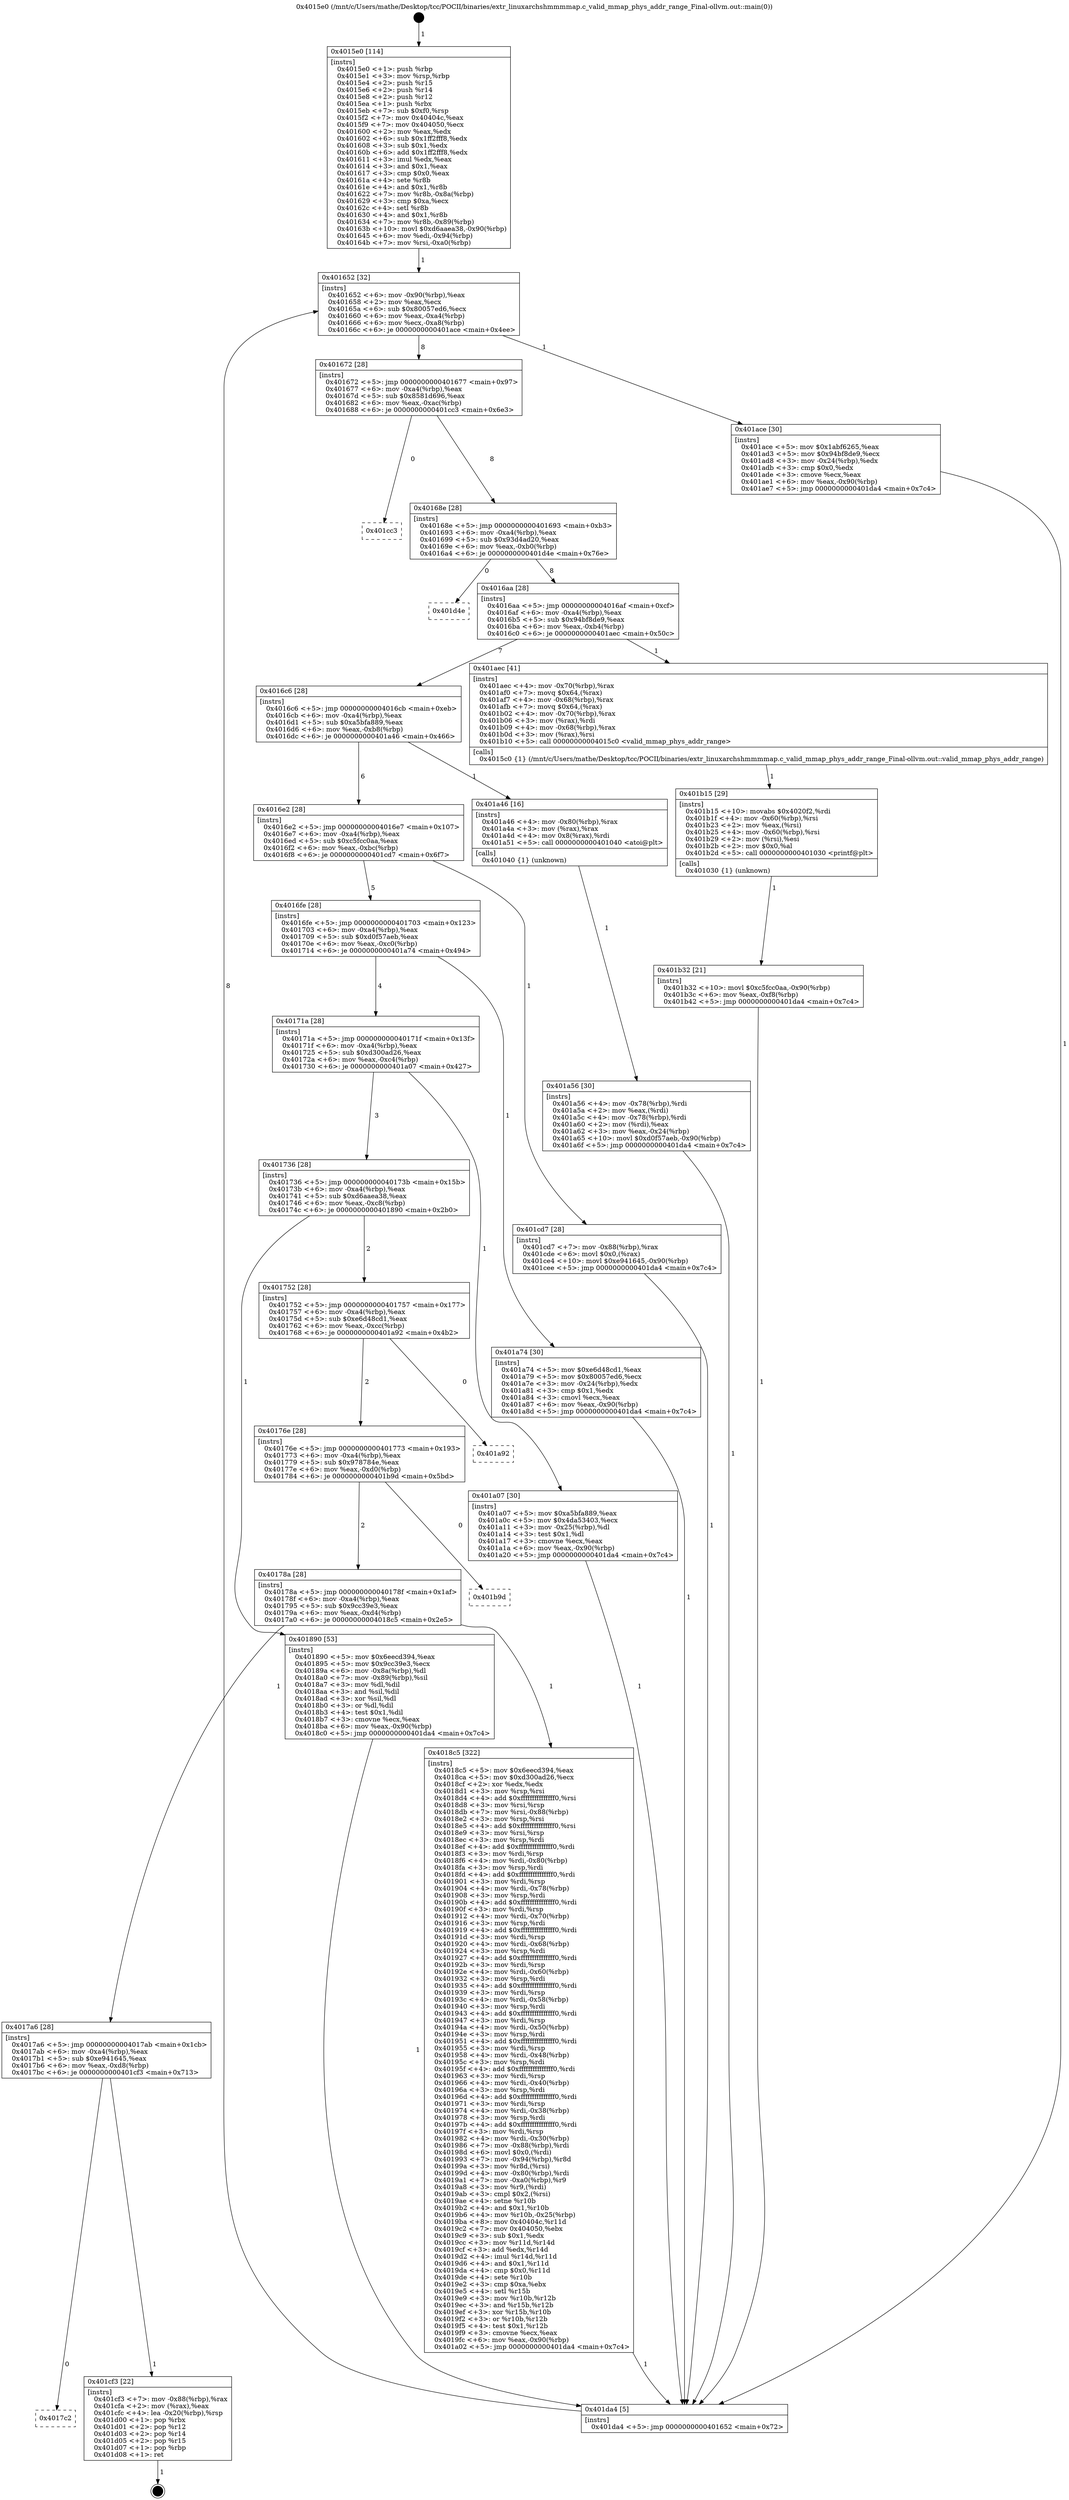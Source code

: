 digraph "0x4015e0" {
  label = "0x4015e0 (/mnt/c/Users/mathe/Desktop/tcc/POCII/binaries/extr_linuxarchshmmmmap.c_valid_mmap_phys_addr_range_Final-ollvm.out::main(0))"
  labelloc = "t"
  node[shape=record]

  Entry [label="",width=0.3,height=0.3,shape=circle,fillcolor=black,style=filled]
  "0x401652" [label="{
     0x401652 [32]\l
     | [instrs]\l
     &nbsp;&nbsp;0x401652 \<+6\>: mov -0x90(%rbp),%eax\l
     &nbsp;&nbsp;0x401658 \<+2\>: mov %eax,%ecx\l
     &nbsp;&nbsp;0x40165a \<+6\>: sub $0x80057ed6,%ecx\l
     &nbsp;&nbsp;0x401660 \<+6\>: mov %eax,-0xa4(%rbp)\l
     &nbsp;&nbsp;0x401666 \<+6\>: mov %ecx,-0xa8(%rbp)\l
     &nbsp;&nbsp;0x40166c \<+6\>: je 0000000000401ace \<main+0x4ee\>\l
  }"]
  "0x401ace" [label="{
     0x401ace [30]\l
     | [instrs]\l
     &nbsp;&nbsp;0x401ace \<+5\>: mov $0x1abf6265,%eax\l
     &nbsp;&nbsp;0x401ad3 \<+5\>: mov $0x94bf8de9,%ecx\l
     &nbsp;&nbsp;0x401ad8 \<+3\>: mov -0x24(%rbp),%edx\l
     &nbsp;&nbsp;0x401adb \<+3\>: cmp $0x0,%edx\l
     &nbsp;&nbsp;0x401ade \<+3\>: cmove %ecx,%eax\l
     &nbsp;&nbsp;0x401ae1 \<+6\>: mov %eax,-0x90(%rbp)\l
     &nbsp;&nbsp;0x401ae7 \<+5\>: jmp 0000000000401da4 \<main+0x7c4\>\l
  }"]
  "0x401672" [label="{
     0x401672 [28]\l
     | [instrs]\l
     &nbsp;&nbsp;0x401672 \<+5\>: jmp 0000000000401677 \<main+0x97\>\l
     &nbsp;&nbsp;0x401677 \<+6\>: mov -0xa4(%rbp),%eax\l
     &nbsp;&nbsp;0x40167d \<+5\>: sub $0x8581d696,%eax\l
     &nbsp;&nbsp;0x401682 \<+6\>: mov %eax,-0xac(%rbp)\l
     &nbsp;&nbsp;0x401688 \<+6\>: je 0000000000401cc3 \<main+0x6e3\>\l
  }"]
  Exit [label="",width=0.3,height=0.3,shape=circle,fillcolor=black,style=filled,peripheries=2]
  "0x401cc3" [label="{
     0x401cc3\l
  }", style=dashed]
  "0x40168e" [label="{
     0x40168e [28]\l
     | [instrs]\l
     &nbsp;&nbsp;0x40168e \<+5\>: jmp 0000000000401693 \<main+0xb3\>\l
     &nbsp;&nbsp;0x401693 \<+6\>: mov -0xa4(%rbp),%eax\l
     &nbsp;&nbsp;0x401699 \<+5\>: sub $0x93d4ad20,%eax\l
     &nbsp;&nbsp;0x40169e \<+6\>: mov %eax,-0xb0(%rbp)\l
     &nbsp;&nbsp;0x4016a4 \<+6\>: je 0000000000401d4e \<main+0x76e\>\l
  }"]
  "0x4017c2" [label="{
     0x4017c2\l
  }", style=dashed]
  "0x401d4e" [label="{
     0x401d4e\l
  }", style=dashed]
  "0x4016aa" [label="{
     0x4016aa [28]\l
     | [instrs]\l
     &nbsp;&nbsp;0x4016aa \<+5\>: jmp 00000000004016af \<main+0xcf\>\l
     &nbsp;&nbsp;0x4016af \<+6\>: mov -0xa4(%rbp),%eax\l
     &nbsp;&nbsp;0x4016b5 \<+5\>: sub $0x94bf8de9,%eax\l
     &nbsp;&nbsp;0x4016ba \<+6\>: mov %eax,-0xb4(%rbp)\l
     &nbsp;&nbsp;0x4016c0 \<+6\>: je 0000000000401aec \<main+0x50c\>\l
  }"]
  "0x401cf3" [label="{
     0x401cf3 [22]\l
     | [instrs]\l
     &nbsp;&nbsp;0x401cf3 \<+7\>: mov -0x88(%rbp),%rax\l
     &nbsp;&nbsp;0x401cfa \<+2\>: mov (%rax),%eax\l
     &nbsp;&nbsp;0x401cfc \<+4\>: lea -0x20(%rbp),%rsp\l
     &nbsp;&nbsp;0x401d00 \<+1\>: pop %rbx\l
     &nbsp;&nbsp;0x401d01 \<+2\>: pop %r12\l
     &nbsp;&nbsp;0x401d03 \<+2\>: pop %r14\l
     &nbsp;&nbsp;0x401d05 \<+2\>: pop %r15\l
     &nbsp;&nbsp;0x401d07 \<+1\>: pop %rbp\l
     &nbsp;&nbsp;0x401d08 \<+1\>: ret\l
  }"]
  "0x401aec" [label="{
     0x401aec [41]\l
     | [instrs]\l
     &nbsp;&nbsp;0x401aec \<+4\>: mov -0x70(%rbp),%rax\l
     &nbsp;&nbsp;0x401af0 \<+7\>: movq $0x64,(%rax)\l
     &nbsp;&nbsp;0x401af7 \<+4\>: mov -0x68(%rbp),%rax\l
     &nbsp;&nbsp;0x401afb \<+7\>: movq $0x64,(%rax)\l
     &nbsp;&nbsp;0x401b02 \<+4\>: mov -0x70(%rbp),%rax\l
     &nbsp;&nbsp;0x401b06 \<+3\>: mov (%rax),%rdi\l
     &nbsp;&nbsp;0x401b09 \<+4\>: mov -0x68(%rbp),%rax\l
     &nbsp;&nbsp;0x401b0d \<+3\>: mov (%rax),%rsi\l
     &nbsp;&nbsp;0x401b10 \<+5\>: call 00000000004015c0 \<valid_mmap_phys_addr_range\>\l
     | [calls]\l
     &nbsp;&nbsp;0x4015c0 \{1\} (/mnt/c/Users/mathe/Desktop/tcc/POCII/binaries/extr_linuxarchshmmmmap.c_valid_mmap_phys_addr_range_Final-ollvm.out::valid_mmap_phys_addr_range)\l
  }"]
  "0x4016c6" [label="{
     0x4016c6 [28]\l
     | [instrs]\l
     &nbsp;&nbsp;0x4016c6 \<+5\>: jmp 00000000004016cb \<main+0xeb\>\l
     &nbsp;&nbsp;0x4016cb \<+6\>: mov -0xa4(%rbp),%eax\l
     &nbsp;&nbsp;0x4016d1 \<+5\>: sub $0xa5bfa889,%eax\l
     &nbsp;&nbsp;0x4016d6 \<+6\>: mov %eax,-0xb8(%rbp)\l
     &nbsp;&nbsp;0x4016dc \<+6\>: je 0000000000401a46 \<main+0x466\>\l
  }"]
  "0x401b32" [label="{
     0x401b32 [21]\l
     | [instrs]\l
     &nbsp;&nbsp;0x401b32 \<+10\>: movl $0xc5fcc0aa,-0x90(%rbp)\l
     &nbsp;&nbsp;0x401b3c \<+6\>: mov %eax,-0xf8(%rbp)\l
     &nbsp;&nbsp;0x401b42 \<+5\>: jmp 0000000000401da4 \<main+0x7c4\>\l
  }"]
  "0x401a46" [label="{
     0x401a46 [16]\l
     | [instrs]\l
     &nbsp;&nbsp;0x401a46 \<+4\>: mov -0x80(%rbp),%rax\l
     &nbsp;&nbsp;0x401a4a \<+3\>: mov (%rax),%rax\l
     &nbsp;&nbsp;0x401a4d \<+4\>: mov 0x8(%rax),%rdi\l
     &nbsp;&nbsp;0x401a51 \<+5\>: call 0000000000401040 \<atoi@plt\>\l
     | [calls]\l
     &nbsp;&nbsp;0x401040 \{1\} (unknown)\l
  }"]
  "0x4016e2" [label="{
     0x4016e2 [28]\l
     | [instrs]\l
     &nbsp;&nbsp;0x4016e2 \<+5\>: jmp 00000000004016e7 \<main+0x107\>\l
     &nbsp;&nbsp;0x4016e7 \<+6\>: mov -0xa4(%rbp),%eax\l
     &nbsp;&nbsp;0x4016ed \<+5\>: sub $0xc5fcc0aa,%eax\l
     &nbsp;&nbsp;0x4016f2 \<+6\>: mov %eax,-0xbc(%rbp)\l
     &nbsp;&nbsp;0x4016f8 \<+6\>: je 0000000000401cd7 \<main+0x6f7\>\l
  }"]
  "0x401b15" [label="{
     0x401b15 [29]\l
     | [instrs]\l
     &nbsp;&nbsp;0x401b15 \<+10\>: movabs $0x4020f2,%rdi\l
     &nbsp;&nbsp;0x401b1f \<+4\>: mov -0x60(%rbp),%rsi\l
     &nbsp;&nbsp;0x401b23 \<+2\>: mov %eax,(%rsi)\l
     &nbsp;&nbsp;0x401b25 \<+4\>: mov -0x60(%rbp),%rsi\l
     &nbsp;&nbsp;0x401b29 \<+2\>: mov (%rsi),%esi\l
     &nbsp;&nbsp;0x401b2b \<+2\>: mov $0x0,%al\l
     &nbsp;&nbsp;0x401b2d \<+5\>: call 0000000000401030 \<printf@plt\>\l
     | [calls]\l
     &nbsp;&nbsp;0x401030 \{1\} (unknown)\l
  }"]
  "0x401cd7" [label="{
     0x401cd7 [28]\l
     | [instrs]\l
     &nbsp;&nbsp;0x401cd7 \<+7\>: mov -0x88(%rbp),%rax\l
     &nbsp;&nbsp;0x401cde \<+6\>: movl $0x0,(%rax)\l
     &nbsp;&nbsp;0x401ce4 \<+10\>: movl $0xe941645,-0x90(%rbp)\l
     &nbsp;&nbsp;0x401cee \<+5\>: jmp 0000000000401da4 \<main+0x7c4\>\l
  }"]
  "0x4016fe" [label="{
     0x4016fe [28]\l
     | [instrs]\l
     &nbsp;&nbsp;0x4016fe \<+5\>: jmp 0000000000401703 \<main+0x123\>\l
     &nbsp;&nbsp;0x401703 \<+6\>: mov -0xa4(%rbp),%eax\l
     &nbsp;&nbsp;0x401709 \<+5\>: sub $0xd0f57aeb,%eax\l
     &nbsp;&nbsp;0x40170e \<+6\>: mov %eax,-0xc0(%rbp)\l
     &nbsp;&nbsp;0x401714 \<+6\>: je 0000000000401a74 \<main+0x494\>\l
  }"]
  "0x401a56" [label="{
     0x401a56 [30]\l
     | [instrs]\l
     &nbsp;&nbsp;0x401a56 \<+4\>: mov -0x78(%rbp),%rdi\l
     &nbsp;&nbsp;0x401a5a \<+2\>: mov %eax,(%rdi)\l
     &nbsp;&nbsp;0x401a5c \<+4\>: mov -0x78(%rbp),%rdi\l
     &nbsp;&nbsp;0x401a60 \<+2\>: mov (%rdi),%eax\l
     &nbsp;&nbsp;0x401a62 \<+3\>: mov %eax,-0x24(%rbp)\l
     &nbsp;&nbsp;0x401a65 \<+10\>: movl $0xd0f57aeb,-0x90(%rbp)\l
     &nbsp;&nbsp;0x401a6f \<+5\>: jmp 0000000000401da4 \<main+0x7c4\>\l
  }"]
  "0x401a74" [label="{
     0x401a74 [30]\l
     | [instrs]\l
     &nbsp;&nbsp;0x401a74 \<+5\>: mov $0xe6d48cd1,%eax\l
     &nbsp;&nbsp;0x401a79 \<+5\>: mov $0x80057ed6,%ecx\l
     &nbsp;&nbsp;0x401a7e \<+3\>: mov -0x24(%rbp),%edx\l
     &nbsp;&nbsp;0x401a81 \<+3\>: cmp $0x1,%edx\l
     &nbsp;&nbsp;0x401a84 \<+3\>: cmovl %ecx,%eax\l
     &nbsp;&nbsp;0x401a87 \<+6\>: mov %eax,-0x90(%rbp)\l
     &nbsp;&nbsp;0x401a8d \<+5\>: jmp 0000000000401da4 \<main+0x7c4\>\l
  }"]
  "0x40171a" [label="{
     0x40171a [28]\l
     | [instrs]\l
     &nbsp;&nbsp;0x40171a \<+5\>: jmp 000000000040171f \<main+0x13f\>\l
     &nbsp;&nbsp;0x40171f \<+6\>: mov -0xa4(%rbp),%eax\l
     &nbsp;&nbsp;0x401725 \<+5\>: sub $0xd300ad26,%eax\l
     &nbsp;&nbsp;0x40172a \<+6\>: mov %eax,-0xc4(%rbp)\l
     &nbsp;&nbsp;0x401730 \<+6\>: je 0000000000401a07 \<main+0x427\>\l
  }"]
  "0x4017a6" [label="{
     0x4017a6 [28]\l
     | [instrs]\l
     &nbsp;&nbsp;0x4017a6 \<+5\>: jmp 00000000004017ab \<main+0x1cb\>\l
     &nbsp;&nbsp;0x4017ab \<+6\>: mov -0xa4(%rbp),%eax\l
     &nbsp;&nbsp;0x4017b1 \<+5\>: sub $0xe941645,%eax\l
     &nbsp;&nbsp;0x4017b6 \<+6\>: mov %eax,-0xd8(%rbp)\l
     &nbsp;&nbsp;0x4017bc \<+6\>: je 0000000000401cf3 \<main+0x713\>\l
  }"]
  "0x401a07" [label="{
     0x401a07 [30]\l
     | [instrs]\l
     &nbsp;&nbsp;0x401a07 \<+5\>: mov $0xa5bfa889,%eax\l
     &nbsp;&nbsp;0x401a0c \<+5\>: mov $0x4da53403,%ecx\l
     &nbsp;&nbsp;0x401a11 \<+3\>: mov -0x25(%rbp),%dl\l
     &nbsp;&nbsp;0x401a14 \<+3\>: test $0x1,%dl\l
     &nbsp;&nbsp;0x401a17 \<+3\>: cmovne %ecx,%eax\l
     &nbsp;&nbsp;0x401a1a \<+6\>: mov %eax,-0x90(%rbp)\l
     &nbsp;&nbsp;0x401a20 \<+5\>: jmp 0000000000401da4 \<main+0x7c4\>\l
  }"]
  "0x401736" [label="{
     0x401736 [28]\l
     | [instrs]\l
     &nbsp;&nbsp;0x401736 \<+5\>: jmp 000000000040173b \<main+0x15b\>\l
     &nbsp;&nbsp;0x40173b \<+6\>: mov -0xa4(%rbp),%eax\l
     &nbsp;&nbsp;0x401741 \<+5\>: sub $0xd6aaea38,%eax\l
     &nbsp;&nbsp;0x401746 \<+6\>: mov %eax,-0xc8(%rbp)\l
     &nbsp;&nbsp;0x40174c \<+6\>: je 0000000000401890 \<main+0x2b0\>\l
  }"]
  "0x4018c5" [label="{
     0x4018c5 [322]\l
     | [instrs]\l
     &nbsp;&nbsp;0x4018c5 \<+5\>: mov $0x6eecd394,%eax\l
     &nbsp;&nbsp;0x4018ca \<+5\>: mov $0xd300ad26,%ecx\l
     &nbsp;&nbsp;0x4018cf \<+2\>: xor %edx,%edx\l
     &nbsp;&nbsp;0x4018d1 \<+3\>: mov %rsp,%rsi\l
     &nbsp;&nbsp;0x4018d4 \<+4\>: add $0xfffffffffffffff0,%rsi\l
     &nbsp;&nbsp;0x4018d8 \<+3\>: mov %rsi,%rsp\l
     &nbsp;&nbsp;0x4018db \<+7\>: mov %rsi,-0x88(%rbp)\l
     &nbsp;&nbsp;0x4018e2 \<+3\>: mov %rsp,%rsi\l
     &nbsp;&nbsp;0x4018e5 \<+4\>: add $0xfffffffffffffff0,%rsi\l
     &nbsp;&nbsp;0x4018e9 \<+3\>: mov %rsi,%rsp\l
     &nbsp;&nbsp;0x4018ec \<+3\>: mov %rsp,%rdi\l
     &nbsp;&nbsp;0x4018ef \<+4\>: add $0xfffffffffffffff0,%rdi\l
     &nbsp;&nbsp;0x4018f3 \<+3\>: mov %rdi,%rsp\l
     &nbsp;&nbsp;0x4018f6 \<+4\>: mov %rdi,-0x80(%rbp)\l
     &nbsp;&nbsp;0x4018fa \<+3\>: mov %rsp,%rdi\l
     &nbsp;&nbsp;0x4018fd \<+4\>: add $0xfffffffffffffff0,%rdi\l
     &nbsp;&nbsp;0x401901 \<+3\>: mov %rdi,%rsp\l
     &nbsp;&nbsp;0x401904 \<+4\>: mov %rdi,-0x78(%rbp)\l
     &nbsp;&nbsp;0x401908 \<+3\>: mov %rsp,%rdi\l
     &nbsp;&nbsp;0x40190b \<+4\>: add $0xfffffffffffffff0,%rdi\l
     &nbsp;&nbsp;0x40190f \<+3\>: mov %rdi,%rsp\l
     &nbsp;&nbsp;0x401912 \<+4\>: mov %rdi,-0x70(%rbp)\l
     &nbsp;&nbsp;0x401916 \<+3\>: mov %rsp,%rdi\l
     &nbsp;&nbsp;0x401919 \<+4\>: add $0xfffffffffffffff0,%rdi\l
     &nbsp;&nbsp;0x40191d \<+3\>: mov %rdi,%rsp\l
     &nbsp;&nbsp;0x401920 \<+4\>: mov %rdi,-0x68(%rbp)\l
     &nbsp;&nbsp;0x401924 \<+3\>: mov %rsp,%rdi\l
     &nbsp;&nbsp;0x401927 \<+4\>: add $0xfffffffffffffff0,%rdi\l
     &nbsp;&nbsp;0x40192b \<+3\>: mov %rdi,%rsp\l
     &nbsp;&nbsp;0x40192e \<+4\>: mov %rdi,-0x60(%rbp)\l
     &nbsp;&nbsp;0x401932 \<+3\>: mov %rsp,%rdi\l
     &nbsp;&nbsp;0x401935 \<+4\>: add $0xfffffffffffffff0,%rdi\l
     &nbsp;&nbsp;0x401939 \<+3\>: mov %rdi,%rsp\l
     &nbsp;&nbsp;0x40193c \<+4\>: mov %rdi,-0x58(%rbp)\l
     &nbsp;&nbsp;0x401940 \<+3\>: mov %rsp,%rdi\l
     &nbsp;&nbsp;0x401943 \<+4\>: add $0xfffffffffffffff0,%rdi\l
     &nbsp;&nbsp;0x401947 \<+3\>: mov %rdi,%rsp\l
     &nbsp;&nbsp;0x40194a \<+4\>: mov %rdi,-0x50(%rbp)\l
     &nbsp;&nbsp;0x40194e \<+3\>: mov %rsp,%rdi\l
     &nbsp;&nbsp;0x401951 \<+4\>: add $0xfffffffffffffff0,%rdi\l
     &nbsp;&nbsp;0x401955 \<+3\>: mov %rdi,%rsp\l
     &nbsp;&nbsp;0x401958 \<+4\>: mov %rdi,-0x48(%rbp)\l
     &nbsp;&nbsp;0x40195c \<+3\>: mov %rsp,%rdi\l
     &nbsp;&nbsp;0x40195f \<+4\>: add $0xfffffffffffffff0,%rdi\l
     &nbsp;&nbsp;0x401963 \<+3\>: mov %rdi,%rsp\l
     &nbsp;&nbsp;0x401966 \<+4\>: mov %rdi,-0x40(%rbp)\l
     &nbsp;&nbsp;0x40196a \<+3\>: mov %rsp,%rdi\l
     &nbsp;&nbsp;0x40196d \<+4\>: add $0xfffffffffffffff0,%rdi\l
     &nbsp;&nbsp;0x401971 \<+3\>: mov %rdi,%rsp\l
     &nbsp;&nbsp;0x401974 \<+4\>: mov %rdi,-0x38(%rbp)\l
     &nbsp;&nbsp;0x401978 \<+3\>: mov %rsp,%rdi\l
     &nbsp;&nbsp;0x40197b \<+4\>: add $0xfffffffffffffff0,%rdi\l
     &nbsp;&nbsp;0x40197f \<+3\>: mov %rdi,%rsp\l
     &nbsp;&nbsp;0x401982 \<+4\>: mov %rdi,-0x30(%rbp)\l
     &nbsp;&nbsp;0x401986 \<+7\>: mov -0x88(%rbp),%rdi\l
     &nbsp;&nbsp;0x40198d \<+6\>: movl $0x0,(%rdi)\l
     &nbsp;&nbsp;0x401993 \<+7\>: mov -0x94(%rbp),%r8d\l
     &nbsp;&nbsp;0x40199a \<+3\>: mov %r8d,(%rsi)\l
     &nbsp;&nbsp;0x40199d \<+4\>: mov -0x80(%rbp),%rdi\l
     &nbsp;&nbsp;0x4019a1 \<+7\>: mov -0xa0(%rbp),%r9\l
     &nbsp;&nbsp;0x4019a8 \<+3\>: mov %r9,(%rdi)\l
     &nbsp;&nbsp;0x4019ab \<+3\>: cmpl $0x2,(%rsi)\l
     &nbsp;&nbsp;0x4019ae \<+4\>: setne %r10b\l
     &nbsp;&nbsp;0x4019b2 \<+4\>: and $0x1,%r10b\l
     &nbsp;&nbsp;0x4019b6 \<+4\>: mov %r10b,-0x25(%rbp)\l
     &nbsp;&nbsp;0x4019ba \<+8\>: mov 0x40404c,%r11d\l
     &nbsp;&nbsp;0x4019c2 \<+7\>: mov 0x404050,%ebx\l
     &nbsp;&nbsp;0x4019c9 \<+3\>: sub $0x1,%edx\l
     &nbsp;&nbsp;0x4019cc \<+3\>: mov %r11d,%r14d\l
     &nbsp;&nbsp;0x4019cf \<+3\>: add %edx,%r14d\l
     &nbsp;&nbsp;0x4019d2 \<+4\>: imul %r14d,%r11d\l
     &nbsp;&nbsp;0x4019d6 \<+4\>: and $0x1,%r11d\l
     &nbsp;&nbsp;0x4019da \<+4\>: cmp $0x0,%r11d\l
     &nbsp;&nbsp;0x4019de \<+4\>: sete %r10b\l
     &nbsp;&nbsp;0x4019e2 \<+3\>: cmp $0xa,%ebx\l
     &nbsp;&nbsp;0x4019e5 \<+4\>: setl %r15b\l
     &nbsp;&nbsp;0x4019e9 \<+3\>: mov %r10b,%r12b\l
     &nbsp;&nbsp;0x4019ec \<+3\>: and %r15b,%r12b\l
     &nbsp;&nbsp;0x4019ef \<+3\>: xor %r15b,%r10b\l
     &nbsp;&nbsp;0x4019f2 \<+3\>: or %r10b,%r12b\l
     &nbsp;&nbsp;0x4019f5 \<+4\>: test $0x1,%r12b\l
     &nbsp;&nbsp;0x4019f9 \<+3\>: cmovne %ecx,%eax\l
     &nbsp;&nbsp;0x4019fc \<+6\>: mov %eax,-0x90(%rbp)\l
     &nbsp;&nbsp;0x401a02 \<+5\>: jmp 0000000000401da4 \<main+0x7c4\>\l
  }"]
  "0x401890" [label="{
     0x401890 [53]\l
     | [instrs]\l
     &nbsp;&nbsp;0x401890 \<+5\>: mov $0x6eecd394,%eax\l
     &nbsp;&nbsp;0x401895 \<+5\>: mov $0x9cc39e3,%ecx\l
     &nbsp;&nbsp;0x40189a \<+6\>: mov -0x8a(%rbp),%dl\l
     &nbsp;&nbsp;0x4018a0 \<+7\>: mov -0x89(%rbp),%sil\l
     &nbsp;&nbsp;0x4018a7 \<+3\>: mov %dl,%dil\l
     &nbsp;&nbsp;0x4018aa \<+3\>: and %sil,%dil\l
     &nbsp;&nbsp;0x4018ad \<+3\>: xor %sil,%dl\l
     &nbsp;&nbsp;0x4018b0 \<+3\>: or %dl,%dil\l
     &nbsp;&nbsp;0x4018b3 \<+4\>: test $0x1,%dil\l
     &nbsp;&nbsp;0x4018b7 \<+3\>: cmovne %ecx,%eax\l
     &nbsp;&nbsp;0x4018ba \<+6\>: mov %eax,-0x90(%rbp)\l
     &nbsp;&nbsp;0x4018c0 \<+5\>: jmp 0000000000401da4 \<main+0x7c4\>\l
  }"]
  "0x401752" [label="{
     0x401752 [28]\l
     | [instrs]\l
     &nbsp;&nbsp;0x401752 \<+5\>: jmp 0000000000401757 \<main+0x177\>\l
     &nbsp;&nbsp;0x401757 \<+6\>: mov -0xa4(%rbp),%eax\l
     &nbsp;&nbsp;0x40175d \<+5\>: sub $0xe6d48cd1,%eax\l
     &nbsp;&nbsp;0x401762 \<+6\>: mov %eax,-0xcc(%rbp)\l
     &nbsp;&nbsp;0x401768 \<+6\>: je 0000000000401a92 \<main+0x4b2\>\l
  }"]
  "0x401da4" [label="{
     0x401da4 [5]\l
     | [instrs]\l
     &nbsp;&nbsp;0x401da4 \<+5\>: jmp 0000000000401652 \<main+0x72\>\l
  }"]
  "0x4015e0" [label="{
     0x4015e0 [114]\l
     | [instrs]\l
     &nbsp;&nbsp;0x4015e0 \<+1\>: push %rbp\l
     &nbsp;&nbsp;0x4015e1 \<+3\>: mov %rsp,%rbp\l
     &nbsp;&nbsp;0x4015e4 \<+2\>: push %r15\l
     &nbsp;&nbsp;0x4015e6 \<+2\>: push %r14\l
     &nbsp;&nbsp;0x4015e8 \<+2\>: push %r12\l
     &nbsp;&nbsp;0x4015ea \<+1\>: push %rbx\l
     &nbsp;&nbsp;0x4015eb \<+7\>: sub $0xf0,%rsp\l
     &nbsp;&nbsp;0x4015f2 \<+7\>: mov 0x40404c,%eax\l
     &nbsp;&nbsp;0x4015f9 \<+7\>: mov 0x404050,%ecx\l
     &nbsp;&nbsp;0x401600 \<+2\>: mov %eax,%edx\l
     &nbsp;&nbsp;0x401602 \<+6\>: sub $0x1ff2fff8,%edx\l
     &nbsp;&nbsp;0x401608 \<+3\>: sub $0x1,%edx\l
     &nbsp;&nbsp;0x40160b \<+6\>: add $0x1ff2fff8,%edx\l
     &nbsp;&nbsp;0x401611 \<+3\>: imul %edx,%eax\l
     &nbsp;&nbsp;0x401614 \<+3\>: and $0x1,%eax\l
     &nbsp;&nbsp;0x401617 \<+3\>: cmp $0x0,%eax\l
     &nbsp;&nbsp;0x40161a \<+4\>: sete %r8b\l
     &nbsp;&nbsp;0x40161e \<+4\>: and $0x1,%r8b\l
     &nbsp;&nbsp;0x401622 \<+7\>: mov %r8b,-0x8a(%rbp)\l
     &nbsp;&nbsp;0x401629 \<+3\>: cmp $0xa,%ecx\l
     &nbsp;&nbsp;0x40162c \<+4\>: setl %r8b\l
     &nbsp;&nbsp;0x401630 \<+4\>: and $0x1,%r8b\l
     &nbsp;&nbsp;0x401634 \<+7\>: mov %r8b,-0x89(%rbp)\l
     &nbsp;&nbsp;0x40163b \<+10\>: movl $0xd6aaea38,-0x90(%rbp)\l
     &nbsp;&nbsp;0x401645 \<+6\>: mov %edi,-0x94(%rbp)\l
     &nbsp;&nbsp;0x40164b \<+7\>: mov %rsi,-0xa0(%rbp)\l
  }"]
  "0x40178a" [label="{
     0x40178a [28]\l
     | [instrs]\l
     &nbsp;&nbsp;0x40178a \<+5\>: jmp 000000000040178f \<main+0x1af\>\l
     &nbsp;&nbsp;0x40178f \<+6\>: mov -0xa4(%rbp),%eax\l
     &nbsp;&nbsp;0x401795 \<+5\>: sub $0x9cc39e3,%eax\l
     &nbsp;&nbsp;0x40179a \<+6\>: mov %eax,-0xd4(%rbp)\l
     &nbsp;&nbsp;0x4017a0 \<+6\>: je 00000000004018c5 \<main+0x2e5\>\l
  }"]
  "0x401a92" [label="{
     0x401a92\l
  }", style=dashed]
  "0x40176e" [label="{
     0x40176e [28]\l
     | [instrs]\l
     &nbsp;&nbsp;0x40176e \<+5\>: jmp 0000000000401773 \<main+0x193\>\l
     &nbsp;&nbsp;0x401773 \<+6\>: mov -0xa4(%rbp),%eax\l
     &nbsp;&nbsp;0x401779 \<+5\>: sub $0x978784e,%eax\l
     &nbsp;&nbsp;0x40177e \<+6\>: mov %eax,-0xd0(%rbp)\l
     &nbsp;&nbsp;0x401784 \<+6\>: je 0000000000401b9d \<main+0x5bd\>\l
  }"]
  "0x401b9d" [label="{
     0x401b9d\l
  }", style=dashed]
  Entry -> "0x4015e0" [label=" 1"]
  "0x401652" -> "0x401ace" [label=" 1"]
  "0x401652" -> "0x401672" [label=" 8"]
  "0x401cf3" -> Exit [label=" 1"]
  "0x401672" -> "0x401cc3" [label=" 0"]
  "0x401672" -> "0x40168e" [label=" 8"]
  "0x4017a6" -> "0x4017c2" [label=" 0"]
  "0x40168e" -> "0x401d4e" [label=" 0"]
  "0x40168e" -> "0x4016aa" [label=" 8"]
  "0x4017a6" -> "0x401cf3" [label=" 1"]
  "0x4016aa" -> "0x401aec" [label=" 1"]
  "0x4016aa" -> "0x4016c6" [label=" 7"]
  "0x401cd7" -> "0x401da4" [label=" 1"]
  "0x4016c6" -> "0x401a46" [label=" 1"]
  "0x4016c6" -> "0x4016e2" [label=" 6"]
  "0x401b32" -> "0x401da4" [label=" 1"]
  "0x4016e2" -> "0x401cd7" [label=" 1"]
  "0x4016e2" -> "0x4016fe" [label=" 5"]
  "0x401b15" -> "0x401b32" [label=" 1"]
  "0x4016fe" -> "0x401a74" [label=" 1"]
  "0x4016fe" -> "0x40171a" [label=" 4"]
  "0x401aec" -> "0x401b15" [label=" 1"]
  "0x40171a" -> "0x401a07" [label=" 1"]
  "0x40171a" -> "0x401736" [label=" 3"]
  "0x401a74" -> "0x401da4" [label=" 1"]
  "0x401736" -> "0x401890" [label=" 1"]
  "0x401736" -> "0x401752" [label=" 2"]
  "0x401890" -> "0x401da4" [label=" 1"]
  "0x4015e0" -> "0x401652" [label=" 1"]
  "0x401da4" -> "0x401652" [label=" 8"]
  "0x401a56" -> "0x401da4" [label=" 1"]
  "0x401752" -> "0x401a92" [label=" 0"]
  "0x401752" -> "0x40176e" [label=" 2"]
  "0x401a07" -> "0x401da4" [label=" 1"]
  "0x40176e" -> "0x401b9d" [label=" 0"]
  "0x40176e" -> "0x40178a" [label=" 2"]
  "0x401a46" -> "0x401a56" [label=" 1"]
  "0x40178a" -> "0x4018c5" [label=" 1"]
  "0x40178a" -> "0x4017a6" [label=" 1"]
  "0x401ace" -> "0x401da4" [label=" 1"]
  "0x4018c5" -> "0x401da4" [label=" 1"]
}
